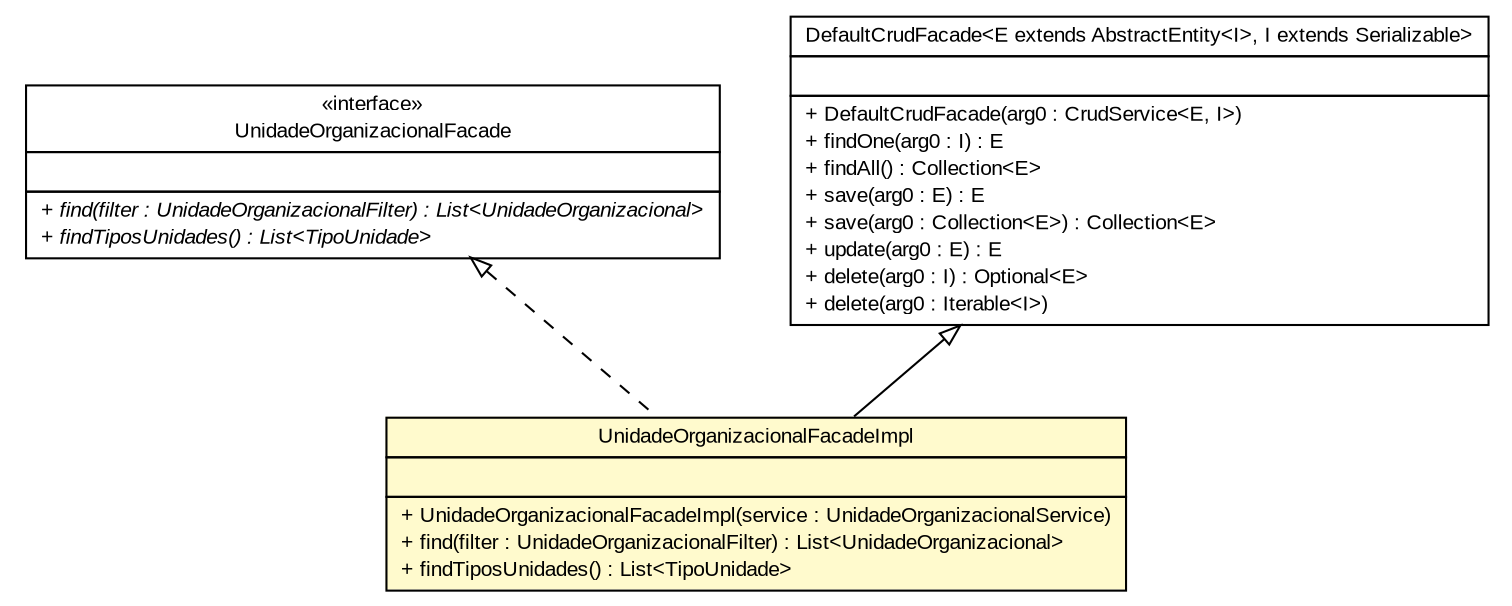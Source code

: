 #!/usr/local/bin/dot
#
# Class diagram 
# Generated by UMLGraph version R5_6 (http://www.umlgraph.org/)
#

digraph G {
	edge [fontname="arial",fontsize=10,labelfontname="arial",labelfontsize=10];
	node [fontname="arial",fontsize=10,shape=plaintext];
	nodesep=0.25;
	ranksep=0.5;
	// br.gov.to.sefaz.seg.business.gestao.facade.UnidadeOrganizacionalFacade
	c51464 [label=<<table title="br.gov.to.sefaz.seg.business.gestao.facade.UnidadeOrganizacionalFacade" border="0" cellborder="1" cellspacing="0" cellpadding="2" port="p" href="../UnidadeOrganizacionalFacade.html">
		<tr><td><table border="0" cellspacing="0" cellpadding="1">
<tr><td align="center" balign="center"> &#171;interface&#187; </td></tr>
<tr><td align="center" balign="center"> UnidadeOrganizacionalFacade </td></tr>
		</table></td></tr>
		<tr><td><table border="0" cellspacing="0" cellpadding="1">
<tr><td align="left" balign="left">  </td></tr>
		</table></td></tr>
		<tr><td><table border="0" cellspacing="0" cellpadding="1">
<tr><td align="left" balign="left"><font face="arial italic" point-size="10.0"> + find(filter : UnidadeOrganizacionalFilter) : List&lt;UnidadeOrganizacional&gt; </font></td></tr>
<tr><td align="left" balign="left"><font face="arial italic" point-size="10.0"> + findTiposUnidades() : List&lt;TipoUnidade&gt; </font></td></tr>
		</table></td></tr>
		</table>>, URL="../UnidadeOrganizacionalFacade.html", fontname="arial", fontcolor="black", fontsize=10.0];
	// br.gov.to.sefaz.seg.business.gestao.facade.impl.UnidadeOrganizacionalFacadeImpl
	c51478 [label=<<table title="br.gov.to.sefaz.seg.business.gestao.facade.impl.UnidadeOrganizacionalFacadeImpl" border="0" cellborder="1" cellspacing="0" cellpadding="2" port="p" bgcolor="lemonChiffon" href="./UnidadeOrganizacionalFacadeImpl.html">
		<tr><td><table border="0" cellspacing="0" cellpadding="1">
<tr><td align="center" balign="center"> UnidadeOrganizacionalFacadeImpl </td></tr>
		</table></td></tr>
		<tr><td><table border="0" cellspacing="0" cellpadding="1">
<tr><td align="left" balign="left">  </td></tr>
		</table></td></tr>
		<tr><td><table border="0" cellspacing="0" cellpadding="1">
<tr><td align="left" balign="left"> + UnidadeOrganizacionalFacadeImpl(service : UnidadeOrganizacionalService) </td></tr>
<tr><td align="left" balign="left"> + find(filter : UnidadeOrganizacionalFilter) : List&lt;UnidadeOrganizacional&gt; </td></tr>
<tr><td align="left" balign="left"> + findTiposUnidades() : List&lt;TipoUnidade&gt; </td></tr>
		</table></td></tr>
		</table>>, URL="./UnidadeOrganizacionalFacadeImpl.html", fontname="arial", fontcolor="black", fontsize=10.0];
	//br.gov.to.sefaz.seg.business.gestao.facade.impl.UnidadeOrganizacionalFacadeImpl extends br.gov.to.sefaz.business.facade.impl.DefaultCrudFacade<br.gov.to.sefaz.seg.persistence.entity.UnidadeOrganizacional, java.lang.Long>
	c51651:p -> c51478:p [dir=back,arrowtail=empty];
	//br.gov.to.sefaz.seg.business.gestao.facade.impl.UnidadeOrganizacionalFacadeImpl implements br.gov.to.sefaz.seg.business.gestao.facade.UnidadeOrganizacionalFacade
	c51464:p -> c51478:p [dir=back,arrowtail=empty,style=dashed];
	// br.gov.to.sefaz.business.facade.impl.DefaultCrudFacade<E extends br.gov.to.sefaz.persistence.entity.AbstractEntity<I>, I extends java.io.Serializable>
	c51651 [label=<<table title="br.gov.to.sefaz.business.facade.impl.DefaultCrudFacade" border="0" cellborder="1" cellspacing="0" cellpadding="2" port="p" href="http://java.sun.com/j2se/1.4.2/docs/api/br/gov/to/sefaz/business/facade/impl/DefaultCrudFacade.html">
		<tr><td><table border="0" cellspacing="0" cellpadding="1">
<tr><td align="center" balign="center"> DefaultCrudFacade&lt;E extends AbstractEntity&lt;I&gt;, I extends Serializable&gt; </td></tr>
		</table></td></tr>
		<tr><td><table border="0" cellspacing="0" cellpadding="1">
<tr><td align="left" balign="left">  </td></tr>
		</table></td></tr>
		<tr><td><table border="0" cellspacing="0" cellpadding="1">
<tr><td align="left" balign="left"> + DefaultCrudFacade(arg0 : CrudService&lt;E, I&gt;) </td></tr>
<tr><td align="left" balign="left"> + findOne(arg0 : I) : E </td></tr>
<tr><td align="left" balign="left"> + findAll() : Collection&lt;E&gt; </td></tr>
<tr><td align="left" balign="left"> + save(arg0 : E) : E </td></tr>
<tr><td align="left" balign="left"> + save(arg0 : Collection&lt;E&gt;) : Collection&lt;E&gt; </td></tr>
<tr><td align="left" balign="left"> + update(arg0 : E) : E </td></tr>
<tr><td align="left" balign="left"> + delete(arg0 : I) : Optional&lt;E&gt; </td></tr>
<tr><td align="left" balign="left"> + delete(arg0 : Iterable&lt;I&gt;) </td></tr>
		</table></td></tr>
		</table>>, URL="http://java.sun.com/j2se/1.4.2/docs/api/br/gov/to/sefaz/business/facade/impl/DefaultCrudFacade.html", fontname="arial", fontcolor="black", fontsize=10.0];
}

